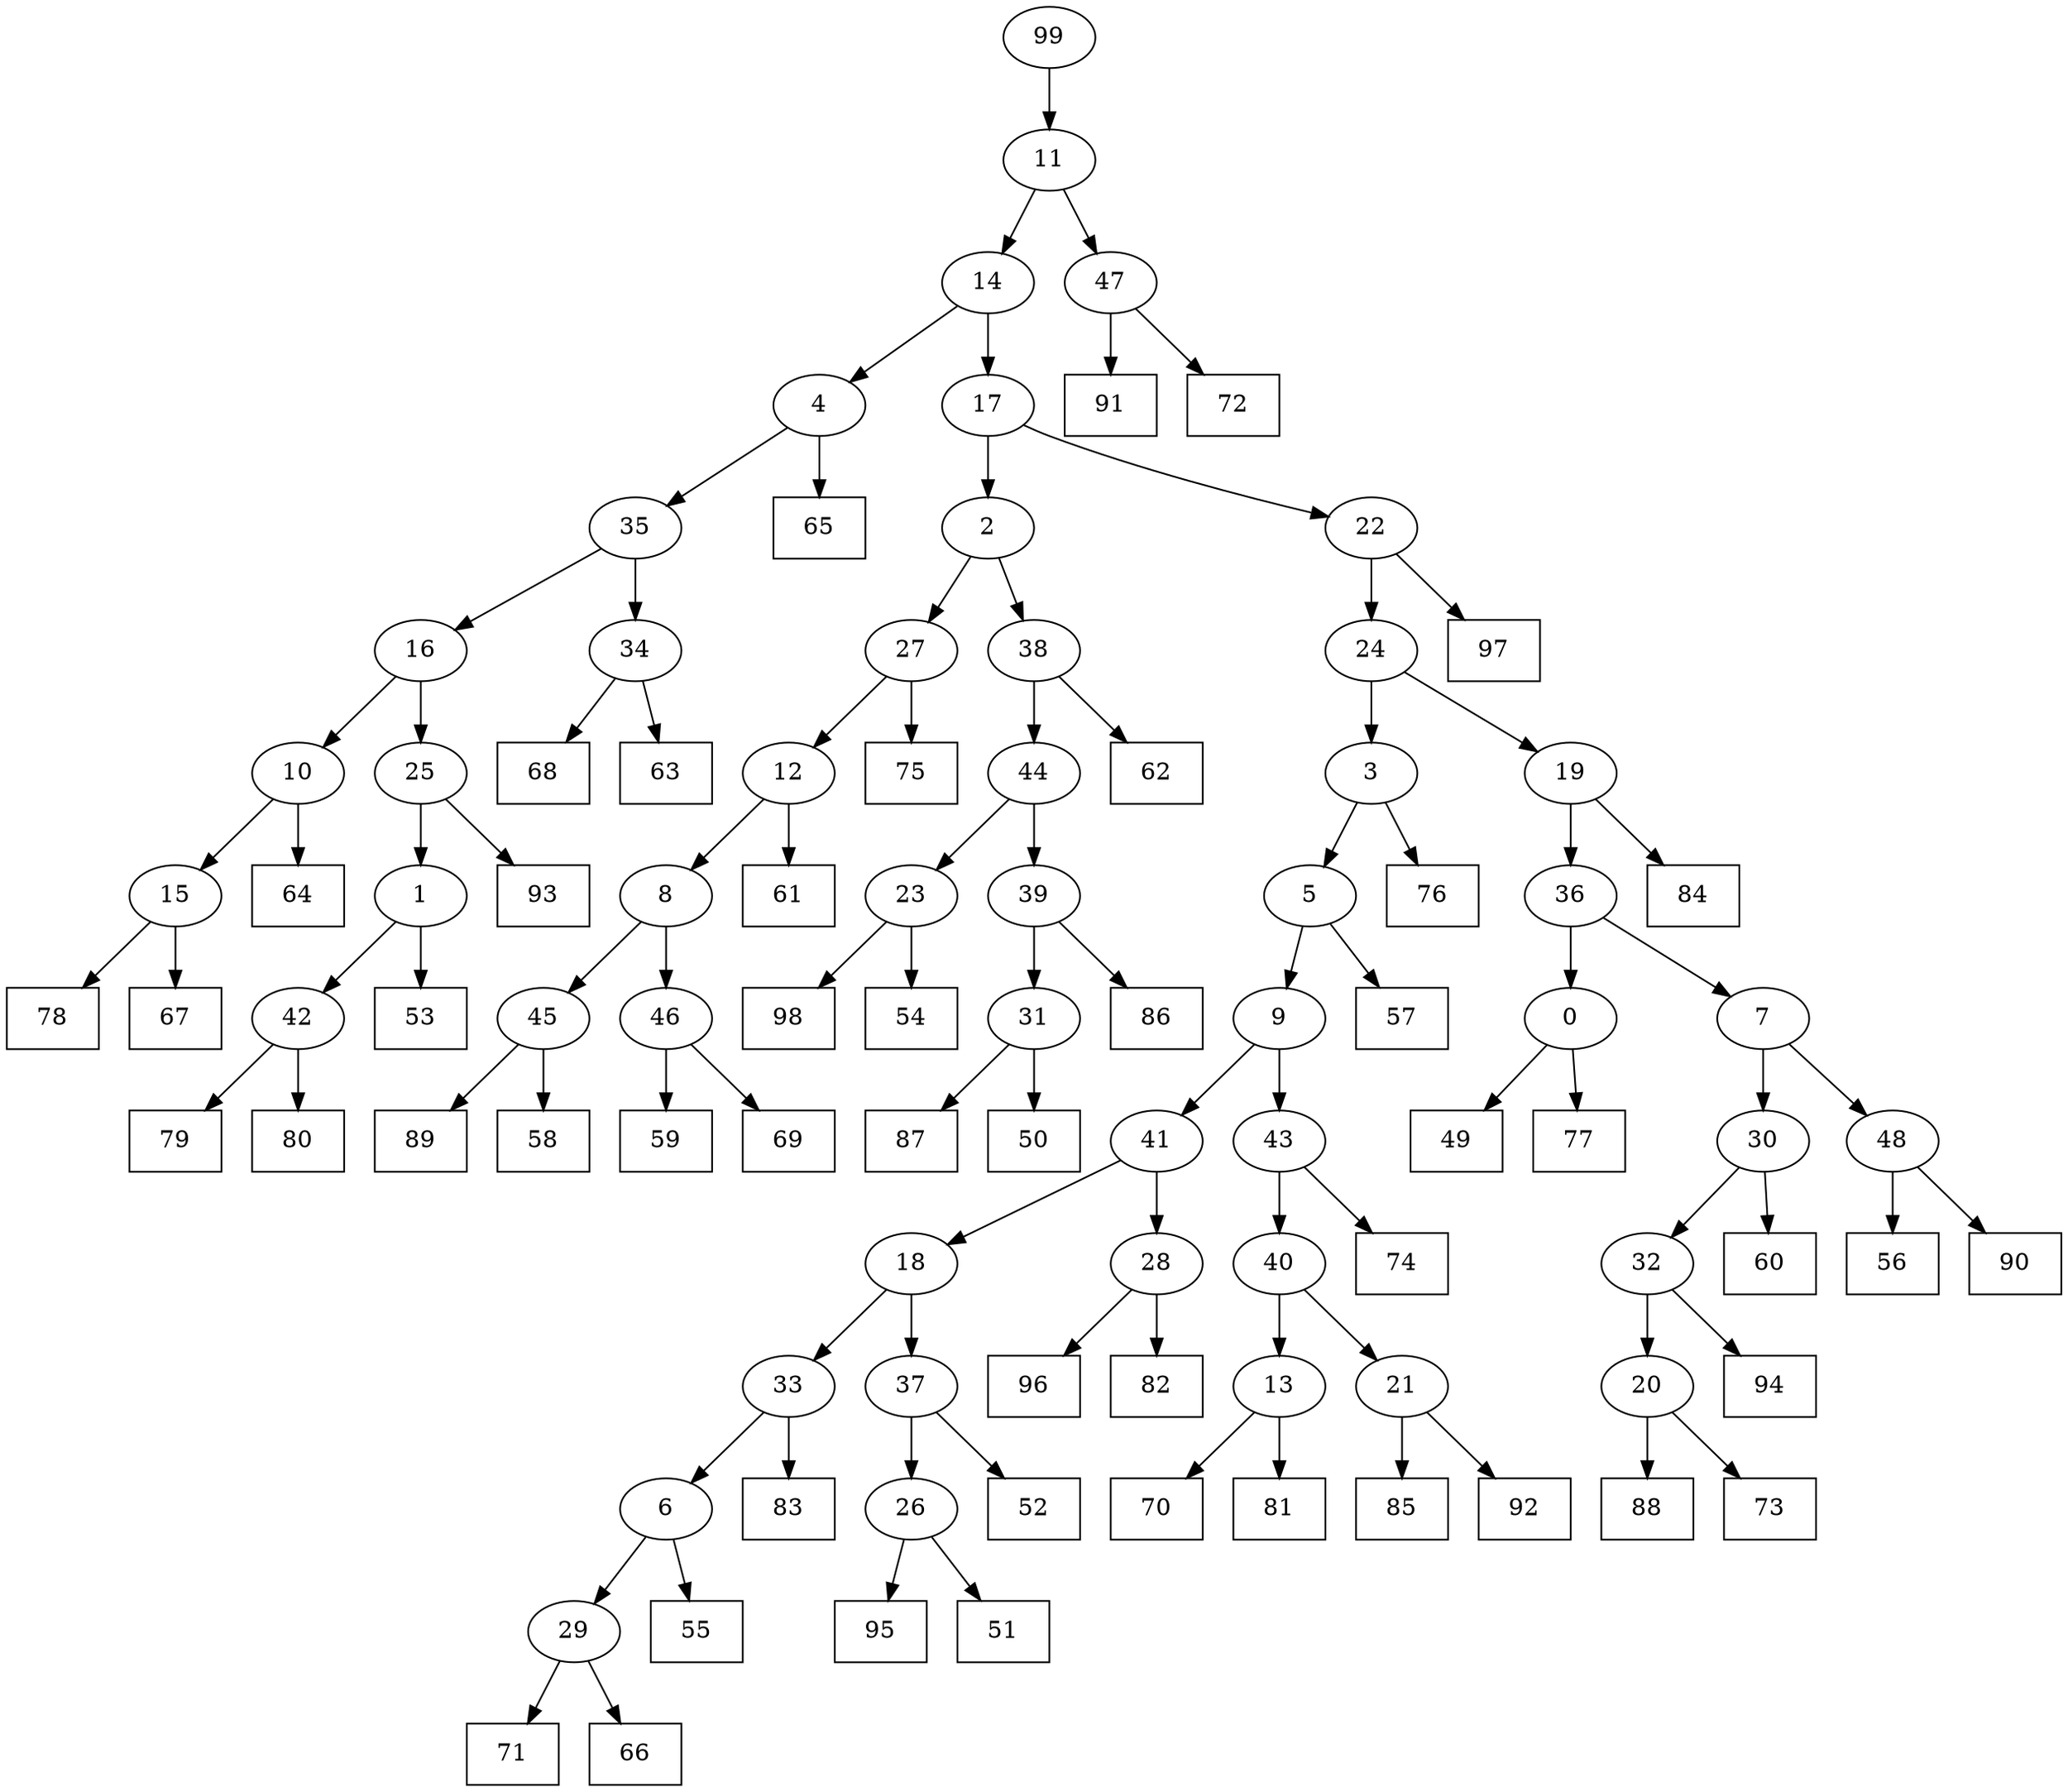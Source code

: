 digraph G {
0[label="0"];
1[label="1"];
2[label="2"];
3[label="3"];
4[label="4"];
5[label="5"];
6[label="6"];
7[label="7"];
8[label="8"];
9[label="9"];
10[label="10"];
11[label="11"];
12[label="12"];
13[label="13"];
14[label="14"];
15[label="15"];
16[label="16"];
17[label="17"];
18[label="18"];
19[label="19"];
20[label="20"];
21[label="21"];
22[label="22"];
23[label="23"];
24[label="24"];
25[label="25"];
26[label="26"];
27[label="27"];
28[label="28"];
29[label="29"];
30[label="30"];
31[label="31"];
32[label="32"];
33[label="33"];
34[label="34"];
35[label="35"];
36[label="36"];
37[label="37"];
38[label="38"];
39[label="39"];
40[label="40"];
41[label="41"];
42[label="42"];
43[label="43"];
44[label="44"];
45[label="45"];
46[label="46"];
47[label="47"];
48[label="48"];
49[shape=box,label="85"];
50[shape=box,label="78"];
51[shape=box,label="96"];
52[shape=box,label="86"];
53[shape=box,label="94"];
54[shape=box,label="91"];
55[shape=box,label="68"];
56[shape=box,label="62"];
57[shape=box,label="61"];
58[shape=box,label="64"];
59[shape=box,label="98"];
60[shape=box,label="63"];
61[shape=box,label="75"];
62[shape=box,label="88"];
63[shape=box,label="57"];
64[shape=box,label="71"];
65[shape=box,label="59"];
66[shape=box,label="67"];
67[shape=box,label="70"];
68[shape=box,label="69"];
69[shape=box,label="65"];
70[shape=box,label="95"];
71[shape=box,label="72"];
72[shape=box,label="73"];
73[shape=box,label="97"];
74[shape=box,label="84"];
75[shape=box,label="52"];
76[shape=box,label="54"];
77[shape=box,label="60"];
78[shape=box,label="87"];
79[shape=box,label="79"];
80[shape=box,label="66"];
81[shape=box,label="81"];
82[shape=box,label="80"];
83[shape=box,label="76"];
84[shape=box,label="56"];
85[shape=box,label="82"];
86[shape=box,label="53"];
87[shape=box,label="89"];
88[shape=box,label="55"];
89[shape=box,label="83"];
90[shape=box,label="92"];
91[shape=box,label="50"];
92[shape=box,label="90"];
93[shape=box,label="49"];
94[shape=box,label="74"];
95[shape=box,label="51"];
96[shape=box,label="77"];
97[shape=box,label="58"];
98[shape=box,label="93"];
99[label="99"];
21->49 ;
39->52 ;
31->91 ;
3->83 ;
39->31 ;
19->74 ;
28->85 ;
10->58 ;
27->61 ;
26->70 ;
36->7 ;
42->82 ;
46->68 ;
18->33 ;
42->79 ;
20->72 ;
28->51 ;
17->22 ;
41->28 ;
43->94 ;
45->97 ;
26->95 ;
34->60 ;
38->56 ;
6->88 ;
5->63 ;
19->36 ;
47->54 ;
25->98 ;
15->50 ;
11->47 ;
23->76 ;
37->26 ;
45->87 ;
30->32 ;
32->53 ;
13->67 ;
37->75 ;
0->93 ;
41->18 ;
18->37 ;
9->41 ;
31->78 ;
33->89 ;
36->0 ;
0->96 ;
25->1 ;
1->86 ;
16->10 ;
40->13 ;
13->81 ;
12->57 ;
8->45 ;
2->27 ;
29->64 ;
7->48 ;
23->59 ;
4->35 ;
35->16 ;
34->55 ;
43->40 ;
47->71 ;
14->4 ;
4->69 ;
22->73 ;
2->38 ;
48->92 ;
17->2 ;
7->30 ;
30->77 ;
5->9 ;
9->43 ;
48->84 ;
40->21 ;
21->90 ;
1->42 ;
20->62 ;
32->20 ;
11->14 ;
14->17 ;
44->39 ;
24->3 ;
3->5 ;
35->34 ;
8->46 ;
46->65 ;
99->11 ;
27->12 ;
12->8 ;
29->80 ;
10->15 ;
38->44 ;
44->23 ;
16->25 ;
22->24 ;
24->19 ;
15->66 ;
33->6 ;
6->29 ;
}
